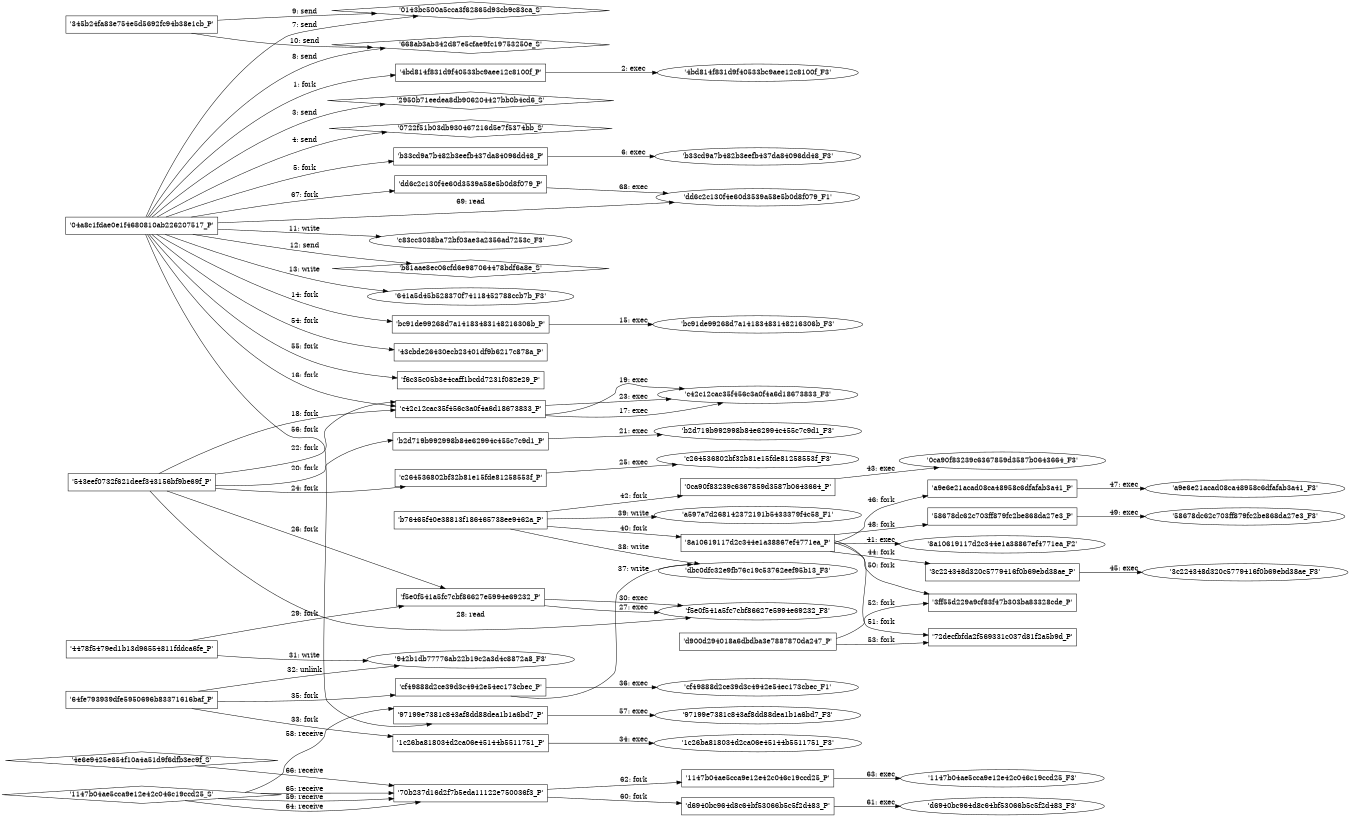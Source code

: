 digraph "D:\Learning\Paper\apt\基于CTI的攻击预警\Dataset\攻击图\ASGfromALLCTI\Gozi ISFB Remains Active in 2018, Leverages Dark Cloud Botnet For Distribution.dot" {
rankdir="LR"
size="9"
fixedsize="false"
splines="true"
nodesep=0.3
ranksep=0
fontsize=10
overlap="scalexy"
engine= "neato"
	"'04a8c1fdae0e1f4680810ab226207517_P'" [node_type=Process shape=box]
	"'4bd814f831d9f40533bc9aee12c8100f_P'" [node_type=Process shape=box]
	"'04a8c1fdae0e1f4680810ab226207517_P'" -> "'4bd814f831d9f40533bc9aee12c8100f_P'" [label="1: fork"]
	"'4bd814f831d9f40533bc9aee12c8100f_P'" [node_type=Process shape=box]
	"'4bd814f831d9f40533bc9aee12c8100f_F3'" [node_type=File shape=ellipse]
	"'4bd814f831d9f40533bc9aee12c8100f_P'" -> "'4bd814f831d9f40533bc9aee12c8100f_F3'" [label="2: exec"]
	"'2950b71eedea8db906204427bb0b4cd6_S'" [node_type=Socket shape=diamond]
	"'04a8c1fdae0e1f4680810ab226207517_P'" [node_type=Process shape=box]
	"'04a8c1fdae0e1f4680810ab226207517_P'" -> "'2950b71eedea8db906204427bb0b4cd6_S'" [label="3: send"]
	"'0722f51b03db930467216d5e7f5374bb_S'" [node_type=Socket shape=diamond]
	"'04a8c1fdae0e1f4680810ab226207517_P'" [node_type=Process shape=box]
	"'04a8c1fdae0e1f4680810ab226207517_P'" -> "'0722f51b03db930467216d5e7f5374bb_S'" [label="4: send"]
	"'04a8c1fdae0e1f4680810ab226207517_P'" [node_type=Process shape=box]
	"'b33cd9a7b482b3eefb437da84096dd48_P'" [node_type=Process shape=box]
	"'04a8c1fdae0e1f4680810ab226207517_P'" -> "'b33cd9a7b482b3eefb437da84096dd48_P'" [label="5: fork"]
	"'b33cd9a7b482b3eefb437da84096dd48_P'" [node_type=Process shape=box]
	"'b33cd9a7b482b3eefb437da84096dd48_F3'" [node_type=File shape=ellipse]
	"'b33cd9a7b482b3eefb437da84096dd48_P'" -> "'b33cd9a7b482b3eefb437da84096dd48_F3'" [label="6: exec"]
	"'0143bc500a5cca3f62865d93cb9c83ca_S'" [node_type=Socket shape=diamond]
	"'04a8c1fdae0e1f4680810ab226207517_P'" [node_type=Process shape=box]
	"'04a8c1fdae0e1f4680810ab226207517_P'" -> "'0143bc500a5cca3f62865d93cb9c83ca_S'" [label="7: send"]
	"'668ab3ab342d87e5cfae9fc19753250e_S'" [node_type=Socket shape=diamond]
	"'04a8c1fdae0e1f4680810ab226207517_P'" [node_type=Process shape=box]
	"'04a8c1fdae0e1f4680810ab226207517_P'" -> "'668ab3ab342d87e5cfae9fc19753250e_S'" [label="8: send"]
	"'0143bc500a5cca3f62865d93cb9c83ca_S'" [node_type=Socket shape=diamond]
	"'345b24fa83e754e5d5692fc94b38e1cb_P'" [node_type=Process shape=box]
	"'345b24fa83e754e5d5692fc94b38e1cb_P'" -> "'0143bc500a5cca3f62865d93cb9c83ca_S'" [label="9: send"]
	"'668ab3ab342d87e5cfae9fc19753250e_S'" [node_type=Socket shape=diamond]
	"'345b24fa83e754e5d5692fc94b38e1cb_P'" [node_type=Process shape=box]
	"'345b24fa83e754e5d5692fc94b38e1cb_P'" -> "'668ab3ab342d87e5cfae9fc19753250e_S'" [label="10: send"]
	"'c83cc3038ba72bf03ae3a2356ad7253c_F3'" [node_type=file shape=ellipse]
	"'04a8c1fdae0e1f4680810ab226207517_P'" [node_type=Process shape=box]
	"'04a8c1fdae0e1f4680810ab226207517_P'" -> "'c83cc3038ba72bf03ae3a2356ad7253c_F3'" [label="11: write"]
	"'b61aae8ec06cfd6e987064478bdf6a8e_S'" [node_type=Socket shape=diamond]
	"'04a8c1fdae0e1f4680810ab226207517_P'" [node_type=Process shape=box]
	"'04a8c1fdae0e1f4680810ab226207517_P'" -> "'b61aae8ec06cfd6e987064478bdf6a8e_S'" [label="12: send"]
	"'641a5d45b528370f74118452788ccb7b_F3'" [node_type=file shape=ellipse]
	"'04a8c1fdae0e1f4680810ab226207517_P'" [node_type=Process shape=box]
	"'04a8c1fdae0e1f4680810ab226207517_P'" -> "'641a5d45b528370f74118452788ccb7b_F3'" [label="13: write"]
	"'04a8c1fdae0e1f4680810ab226207517_P'" [node_type=Process shape=box]
	"'bc91de99268d7a14183483148216306b_P'" [node_type=Process shape=box]
	"'04a8c1fdae0e1f4680810ab226207517_P'" -> "'bc91de99268d7a14183483148216306b_P'" [label="14: fork"]
	"'bc91de99268d7a14183483148216306b_P'" [node_type=Process shape=box]
	"'bc91de99268d7a14183483148216306b_F3'" [node_type=File shape=ellipse]
	"'bc91de99268d7a14183483148216306b_P'" -> "'bc91de99268d7a14183483148216306b_F3'" [label="15: exec"]
	"'04a8c1fdae0e1f4680810ab226207517_P'" [node_type=Process shape=box]
	"'c42c12cac35f456c3a0f4a6d18673833_P'" [node_type=Process shape=box]
	"'04a8c1fdae0e1f4680810ab226207517_P'" -> "'c42c12cac35f456c3a0f4a6d18673833_P'" [label="16: fork"]
	"'c42c12cac35f456c3a0f4a6d18673833_P'" [node_type=Process shape=box]
	"'c42c12cac35f456c3a0f4a6d18673833_F3'" [node_type=File shape=ellipse]
	"'c42c12cac35f456c3a0f4a6d18673833_P'" -> "'c42c12cac35f456c3a0f4a6d18673833_F3'" [label="17: exec"]
	"'543eef0732f621deef343156bf9be69f_P'" [node_type=Process shape=box]
	"'c42c12cac35f456c3a0f4a6d18673833_P'" [node_type=Process shape=box]
	"'543eef0732f621deef343156bf9be69f_P'" -> "'c42c12cac35f456c3a0f4a6d18673833_P'" [label="18: fork"]
	"'c42c12cac35f456c3a0f4a6d18673833_P'" [node_type=Process shape=box]
	"'c42c12cac35f456c3a0f4a6d18673833_F3'" [node_type=File shape=ellipse]
	"'c42c12cac35f456c3a0f4a6d18673833_P'" -> "'c42c12cac35f456c3a0f4a6d18673833_F3'" [label="19: exec"]
	"'543eef0732f621deef343156bf9be69f_P'" [node_type=Process shape=box]
	"'b2d719b992998b84e62994c455c7c9d1_P'" [node_type=Process shape=box]
	"'543eef0732f621deef343156bf9be69f_P'" -> "'b2d719b992998b84e62994c455c7c9d1_P'" [label="20: fork"]
	"'b2d719b992998b84e62994c455c7c9d1_P'" [node_type=Process shape=box]
	"'b2d719b992998b84e62994c455c7c9d1_F3'" [node_type=File shape=ellipse]
	"'b2d719b992998b84e62994c455c7c9d1_P'" -> "'b2d719b992998b84e62994c455c7c9d1_F3'" [label="21: exec"]
	"'543eef0732f621deef343156bf9be69f_P'" [node_type=Process shape=box]
	"'c42c12cac35f456c3a0f4a6d18673833_P'" [node_type=Process shape=box]
	"'543eef0732f621deef343156bf9be69f_P'" -> "'c42c12cac35f456c3a0f4a6d18673833_P'" [label="22: fork"]
	"'c42c12cac35f456c3a0f4a6d18673833_P'" [node_type=Process shape=box]
	"'c42c12cac35f456c3a0f4a6d18673833_F3'" [node_type=File shape=ellipse]
	"'c42c12cac35f456c3a0f4a6d18673833_P'" -> "'c42c12cac35f456c3a0f4a6d18673833_F3'" [label="23: exec"]
	"'543eef0732f621deef343156bf9be69f_P'" [node_type=Process shape=box]
	"'c264536802bf32b81e15fde81258553f_P'" [node_type=Process shape=box]
	"'543eef0732f621deef343156bf9be69f_P'" -> "'c264536802bf32b81e15fde81258553f_P'" [label="24: fork"]
	"'c264536802bf32b81e15fde81258553f_P'" [node_type=Process shape=box]
	"'c264536802bf32b81e15fde81258553f_F3'" [node_type=File shape=ellipse]
	"'c264536802bf32b81e15fde81258553f_P'" -> "'c264536802bf32b81e15fde81258553f_F3'" [label="25: exec"]
	"'543eef0732f621deef343156bf9be69f_P'" [node_type=Process shape=box]
	"'f5e0f541a5fc7cbf86627e5994e69232_P'" [node_type=Process shape=box]
	"'543eef0732f621deef343156bf9be69f_P'" -> "'f5e0f541a5fc7cbf86627e5994e69232_P'" [label="26: fork"]
	"'f5e0f541a5fc7cbf86627e5994e69232_P'" [node_type=Process shape=box]
	"'f5e0f541a5fc7cbf86627e5994e69232_F3'" [node_type=File shape=ellipse]
	"'f5e0f541a5fc7cbf86627e5994e69232_P'" -> "'f5e0f541a5fc7cbf86627e5994e69232_F3'" [label="27: exec"]
	"'f5e0f541a5fc7cbf86627e5994e69232_F3'" [node_type=file shape=ellipse]
	"'543eef0732f621deef343156bf9be69f_P'" [node_type=Process shape=box]
	"'543eef0732f621deef343156bf9be69f_P'" -> "'f5e0f541a5fc7cbf86627e5994e69232_F3'" [label="28: read"]
	"'4478f5479ed1b13d96554811fddca6fe_P'" [node_type=Process shape=box]
	"'f5e0f541a5fc7cbf86627e5994e69232_P'" [node_type=Process shape=box]
	"'4478f5479ed1b13d96554811fddca6fe_P'" -> "'f5e0f541a5fc7cbf86627e5994e69232_P'" [label="29: fork"]
	"'f5e0f541a5fc7cbf86627e5994e69232_P'" [node_type=Process shape=box]
	"'f5e0f541a5fc7cbf86627e5994e69232_F3'" [node_type=File shape=ellipse]
	"'f5e0f541a5fc7cbf86627e5994e69232_P'" -> "'f5e0f541a5fc7cbf86627e5994e69232_F3'" [label="30: exec"]
	"'942b1db77776ab22b19c2a3d4c8872a8_F3'" [node_type=file shape=ellipse]
	"'4478f5479ed1b13d96554811fddca6fe_P'" [node_type=Process shape=box]
	"'4478f5479ed1b13d96554811fddca6fe_P'" -> "'942b1db77776ab22b19c2a3d4c8872a8_F3'" [label="31: write"]
	"'942b1db77776ab22b19c2a3d4c8872a8_F3'" [node_type=file shape=ellipse]
	"'64fe793939dfe5950696b83371616baf_P'" [node_type=Process shape=box]
	"'64fe793939dfe5950696b83371616baf_P'" -> "'942b1db77776ab22b19c2a3d4c8872a8_F3'" [label="32: unlink"]
	"'64fe793939dfe5950696b83371616baf_P'" [node_type=Process shape=box]
	"'1c26ba818034d2ca06e45144b5511751_P'" [node_type=Process shape=box]
	"'64fe793939dfe5950696b83371616baf_P'" -> "'1c26ba818034d2ca06e45144b5511751_P'" [label="33: fork"]
	"'1c26ba818034d2ca06e45144b5511751_P'" [node_type=Process shape=box]
	"'1c26ba818034d2ca06e45144b5511751_F3'" [node_type=File shape=ellipse]
	"'1c26ba818034d2ca06e45144b5511751_P'" -> "'1c26ba818034d2ca06e45144b5511751_F3'" [label="34: exec"]
	"'64fe793939dfe5950696b83371616baf_P'" [node_type=Process shape=box]
	"'cf49888d2ce39d3c4942e54ec173cbec_P'" [node_type=Process shape=box]
	"'64fe793939dfe5950696b83371616baf_P'" -> "'cf49888d2ce39d3c4942e54ec173cbec_P'" [label="35: fork"]
	"'cf49888d2ce39d3c4942e54ec173cbec_P'" [node_type=Process shape=box]
	"'cf49888d2ce39d3c4942e54ec173cbec_F1'" [node_type=File shape=ellipse]
	"'cf49888d2ce39d3c4942e54ec173cbec_P'" -> "'cf49888d2ce39d3c4942e54ec173cbec_F1'" [label="36: exec"]
	"'dbc0dfc32e9fb76c19c53762eef95b13_F3'" [node_type=file shape=ellipse]
	"'cf49888d2ce39d3c4942e54ec173cbec_P'" [node_type=Process shape=box]
	"'cf49888d2ce39d3c4942e54ec173cbec_P'" -> "'dbc0dfc32e9fb76c19c53762eef95b13_F3'" [label="37: write"]
	"'dbc0dfc32e9fb76c19c53762eef95b13_F3'" [node_type=file shape=ellipse]
	"'b76465f40e38813f186465738ee9462a_P'" [node_type=Process shape=box]
	"'b76465f40e38813f186465738ee9462a_P'" -> "'dbc0dfc32e9fb76c19c53762eef95b13_F3'" [label="38: write"]
	"'a597a7d268142372191b5433379f4c58_F1'" [node_type=file shape=ellipse]
	"'b76465f40e38813f186465738ee9462a_P'" [node_type=Process shape=box]
	"'b76465f40e38813f186465738ee9462a_P'" -> "'a597a7d268142372191b5433379f4c58_F1'" [label="39: write"]
	"'b76465f40e38813f186465738ee9462a_P'" [node_type=Process shape=box]
	"'8a10619117d2c344e1a38867ef4771ea_P'" [node_type=Process shape=box]
	"'b76465f40e38813f186465738ee9462a_P'" -> "'8a10619117d2c344e1a38867ef4771ea_P'" [label="40: fork"]
	"'8a10619117d2c344e1a38867ef4771ea_P'" [node_type=Process shape=box]
	"'8a10619117d2c344e1a38867ef4771ea_F2'" [node_type=File shape=ellipse]
	"'8a10619117d2c344e1a38867ef4771ea_P'" -> "'8a10619117d2c344e1a38867ef4771ea_F2'" [label="41: exec"]
	"'b76465f40e38813f186465738ee9462a_P'" [node_type=Process shape=box]
	"'0ca90f83239c6367859d3587b0643664_P'" [node_type=Process shape=box]
	"'b76465f40e38813f186465738ee9462a_P'" -> "'0ca90f83239c6367859d3587b0643664_P'" [label="42: fork"]
	"'0ca90f83239c6367859d3587b0643664_P'" [node_type=Process shape=box]
	"'0ca90f83239c6367859d3587b0643664_F3'" [node_type=File shape=ellipse]
	"'0ca90f83239c6367859d3587b0643664_P'" -> "'0ca90f83239c6367859d3587b0643664_F3'" [label="43: exec"]
	"'8a10619117d2c344e1a38867ef4771ea_P'" [node_type=Process shape=box]
	"'3c224348d320c5779416f0b69ebd38ae_P'" [node_type=Process shape=box]
	"'8a10619117d2c344e1a38867ef4771ea_P'" -> "'3c224348d320c5779416f0b69ebd38ae_P'" [label="44: fork"]
	"'3c224348d320c5779416f0b69ebd38ae_P'" [node_type=Process shape=box]
	"'3c224348d320c5779416f0b69ebd38ae_F3'" [node_type=File shape=ellipse]
	"'3c224348d320c5779416f0b69ebd38ae_P'" -> "'3c224348d320c5779416f0b69ebd38ae_F3'" [label="45: exec"]
	"'8a10619117d2c344e1a38867ef4771ea_P'" [node_type=Process shape=box]
	"'a9e6e21acad08ca48958c6dfafab3a41_P'" [node_type=Process shape=box]
	"'8a10619117d2c344e1a38867ef4771ea_P'" -> "'a9e6e21acad08ca48958c6dfafab3a41_P'" [label="46: fork"]
	"'a9e6e21acad08ca48958c6dfafab3a41_P'" [node_type=Process shape=box]
	"'a9e6e21acad08ca48958c6dfafab3a41_F3'" [node_type=File shape=ellipse]
	"'a9e6e21acad08ca48958c6dfafab3a41_P'" -> "'a9e6e21acad08ca48958c6dfafab3a41_F3'" [label="47: exec"]
	"'8a10619117d2c344e1a38867ef4771ea_P'" [node_type=Process shape=box]
	"'58678dc62c703ff879fc2be868da27e3_P'" [node_type=Process shape=box]
	"'8a10619117d2c344e1a38867ef4771ea_P'" -> "'58678dc62c703ff879fc2be868da27e3_P'" [label="48: fork"]
	"'58678dc62c703ff879fc2be868da27e3_P'" [node_type=Process shape=box]
	"'58678dc62c703ff879fc2be868da27e3_F3'" [node_type=File shape=ellipse]
	"'58678dc62c703ff879fc2be868da27e3_P'" -> "'58678dc62c703ff879fc2be868da27e3_F3'" [label="49: exec"]
	"'8a10619117d2c344e1a38867ef4771ea_P'" [node_type=Process shape=box]
	"'3ff55d229a9cf83f47b303ba83328cde_P'" [node_type=Process shape=box]
	"'8a10619117d2c344e1a38867ef4771ea_P'" -> "'3ff55d229a9cf83f47b303ba83328cde_P'" [label="50: fork"]
	"'8a10619117d2c344e1a38867ef4771ea_P'" [node_type=Process shape=box]
	"'72decfbfda2f569331c037d81f2a5b9d_P'" [node_type=Process shape=box]
	"'8a10619117d2c344e1a38867ef4771ea_P'" -> "'72decfbfda2f569331c037d81f2a5b9d_P'" [label="51: fork"]
	"'d900d294018a6dbdba3e7887870da247_P'" [node_type=Process shape=box]
	"'3ff55d229a9cf83f47b303ba83328cde_P'" [node_type=Process shape=box]
	"'d900d294018a6dbdba3e7887870da247_P'" -> "'3ff55d229a9cf83f47b303ba83328cde_P'" [label="52: fork"]
	"'d900d294018a6dbdba3e7887870da247_P'" [node_type=Process shape=box]
	"'72decfbfda2f569331c037d81f2a5b9d_P'" [node_type=Process shape=box]
	"'d900d294018a6dbdba3e7887870da247_P'" -> "'72decfbfda2f569331c037d81f2a5b9d_P'" [label="53: fork"]
	"'04a8c1fdae0e1f4680810ab226207517_P'" [node_type=Process shape=box]
	"'43cbde26430ecb23401df9b6217c878a_P'" [node_type=Process shape=box]
	"'04a8c1fdae0e1f4680810ab226207517_P'" -> "'43cbde26430ecb23401df9b6217c878a_P'" [label="54: fork"]
	"'04a8c1fdae0e1f4680810ab226207517_P'" [node_type=Process shape=box]
	"'f6c35c05b3e4caff1bcdd7231f082e29_P'" [node_type=Process shape=box]
	"'04a8c1fdae0e1f4680810ab226207517_P'" -> "'f6c35c05b3e4caff1bcdd7231f082e29_P'" [label="55: fork"]
	"'04a8c1fdae0e1f4680810ab226207517_P'" [node_type=Process shape=box]
	"'97199e7381c843af8dd88dea1b1a6bd7_P'" [node_type=Process shape=box]
	"'04a8c1fdae0e1f4680810ab226207517_P'" -> "'97199e7381c843af8dd88dea1b1a6bd7_P'" [label="56: fork"]
	"'97199e7381c843af8dd88dea1b1a6bd7_P'" [node_type=Process shape=box]
	"'97199e7381c843af8dd88dea1b1a6bd7_F3'" [node_type=File shape=ellipse]
	"'97199e7381c843af8dd88dea1b1a6bd7_P'" -> "'97199e7381c843af8dd88dea1b1a6bd7_F3'" [label="57: exec"]
	"'97199e7381c843af8dd88dea1b1a6bd7_P'" [node_type=Process shape=box]
	"'1147b04ae5cca9e12e42c046c19ccd25_S'" [node_type=Socket shape=diamond]
	"'1147b04ae5cca9e12e42c046c19ccd25_S'" -> "'97199e7381c843af8dd88dea1b1a6bd7_P'" [label="58: receive"]
	"'70b237d16d2f7b5eda11122e750036f3_P'" [node_type=Process shape=box]
	"'1147b04ae5cca9e12e42c046c19ccd25_S'" [node_type=Socket shape=diamond]
	"'1147b04ae5cca9e12e42c046c19ccd25_S'" -> "'70b237d16d2f7b5eda11122e750036f3_P'" [label="59: receive"]
	"'70b237d16d2f7b5eda11122e750036f3_P'" [node_type=Process shape=box]
	"'d6940bc964d8c64bf53066b5c5f2d483_P'" [node_type=Process shape=box]
	"'70b237d16d2f7b5eda11122e750036f3_P'" -> "'d6940bc964d8c64bf53066b5c5f2d483_P'" [label="60: fork"]
	"'d6940bc964d8c64bf53066b5c5f2d483_P'" [node_type=Process shape=box]
	"'d6940bc964d8c64bf53066b5c5f2d483_F3'" [node_type=File shape=ellipse]
	"'d6940bc964d8c64bf53066b5c5f2d483_P'" -> "'d6940bc964d8c64bf53066b5c5f2d483_F3'" [label="61: exec"]
	"'70b237d16d2f7b5eda11122e750036f3_P'" [node_type=Process shape=box]
	"'1147b04ae5cca9e12e42c046c19ccd25_P'" [node_type=Process shape=box]
	"'70b237d16d2f7b5eda11122e750036f3_P'" -> "'1147b04ae5cca9e12e42c046c19ccd25_P'" [label="62: fork"]
	"'1147b04ae5cca9e12e42c046c19ccd25_P'" [node_type=Process shape=box]
	"'1147b04ae5cca9e12e42c046c19ccd25_F3'" [node_type=File shape=ellipse]
	"'1147b04ae5cca9e12e42c046c19ccd25_P'" -> "'1147b04ae5cca9e12e42c046c19ccd25_F3'" [label="63: exec"]
	"'70b237d16d2f7b5eda11122e750036f3_P'" [node_type=Process shape=box]
	"'1147b04ae5cca9e12e42c046c19ccd25_S'" [node_type=Socket shape=diamond]
	"'1147b04ae5cca9e12e42c046c19ccd25_S'" -> "'70b237d16d2f7b5eda11122e750036f3_P'" [label="64: receive"]
	"'70b237d16d2f7b5eda11122e750036f3_P'" [node_type=Process shape=box]
	"'1147b04ae5cca9e12e42c046c19ccd25_S'" [node_type=Socket shape=diamond]
	"'1147b04ae5cca9e12e42c046c19ccd25_S'" -> "'70b237d16d2f7b5eda11122e750036f3_P'" [label="65: receive"]
	"'70b237d16d2f7b5eda11122e750036f3_P'" [node_type=Process shape=box]
	"'4e6e9425e654f10a4a51d9f6dfb3ec9f_S'" [node_type=Socket shape=diamond]
	"'4e6e9425e654f10a4a51d9f6dfb3ec9f_S'" -> "'70b237d16d2f7b5eda11122e750036f3_P'" [label="66: receive"]
	"'04a8c1fdae0e1f4680810ab226207517_P'" [node_type=Process shape=box]
	"'dd6c2c130f4e60d3539a58e5b0d8f079_P'" [node_type=Process shape=box]
	"'04a8c1fdae0e1f4680810ab226207517_P'" -> "'dd6c2c130f4e60d3539a58e5b0d8f079_P'" [label="67: fork"]
	"'dd6c2c130f4e60d3539a58e5b0d8f079_P'" [node_type=Process shape=box]
	"'dd6c2c130f4e60d3539a58e5b0d8f079_F1'" [node_type=File shape=ellipse]
	"'dd6c2c130f4e60d3539a58e5b0d8f079_P'" -> "'dd6c2c130f4e60d3539a58e5b0d8f079_F1'" [label="68: exec"]
	"'dd6c2c130f4e60d3539a58e5b0d8f079_F1'" [node_type=file shape=ellipse]
	"'04a8c1fdae0e1f4680810ab226207517_P'" [node_type=Process shape=box]
	"'04a8c1fdae0e1f4680810ab226207517_P'" -> "'dd6c2c130f4e60d3539a58e5b0d8f079_F1'" [label="69: read"]
}
